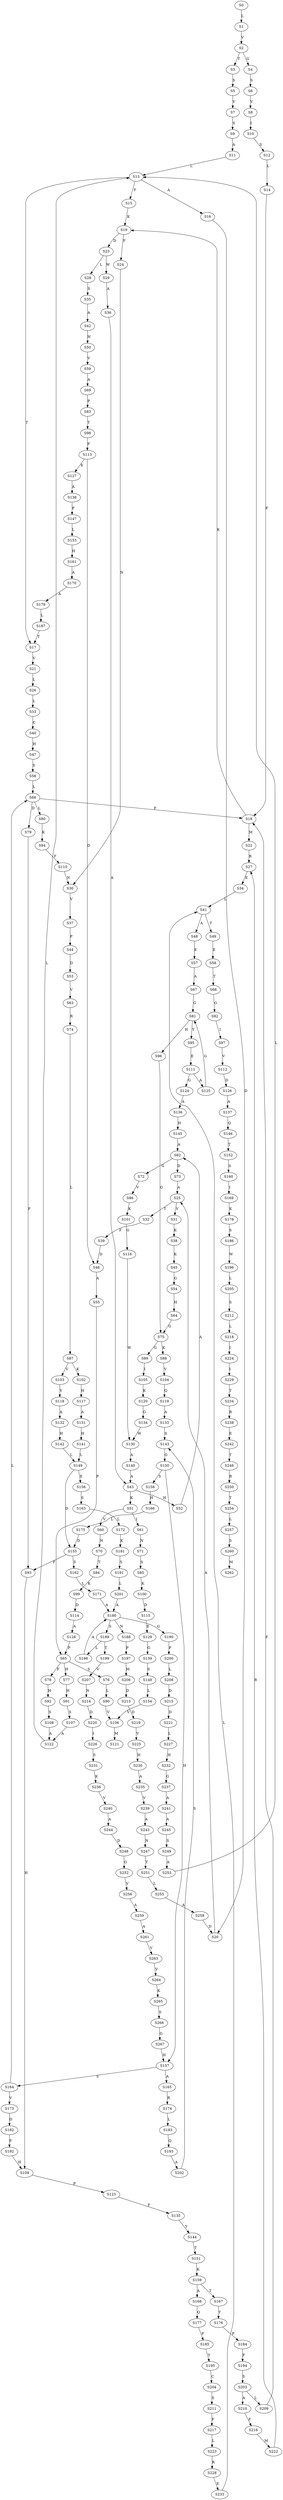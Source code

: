 strict digraph  {
	S0 -> S1 [ label = L ];
	S1 -> S2 [ label = V ];
	S2 -> S3 [ label = T ];
	S2 -> S4 [ label = G ];
	S3 -> S5 [ label = S ];
	S4 -> S6 [ label = S ];
	S5 -> S7 [ label = V ];
	S6 -> S8 [ label = V ];
	S7 -> S9 [ label = S ];
	S8 -> S10 [ label = I ];
	S9 -> S11 [ label = A ];
	S10 -> S12 [ label = S ];
	S11 -> S13 [ label = L ];
	S12 -> S14 [ label = L ];
	S13 -> S15 [ label = F ];
	S13 -> S16 [ label = A ];
	S13 -> S17 [ label = T ];
	S14 -> S18 [ label = F ];
	S15 -> S19 [ label = K ];
	S16 -> S20 [ label = D ];
	S17 -> S21 [ label = V ];
	S18 -> S22 [ label = M ];
	S18 -> S19 [ label = K ];
	S19 -> S23 [ label = D ];
	S19 -> S24 [ label = F ];
	S20 -> S25 [ label = A ];
	S21 -> S26 [ label = L ];
	S22 -> S27 [ label = R ];
	S23 -> S28 [ label = L ];
	S23 -> S29 [ label = W ];
	S24 -> S30 [ label = N ];
	S25 -> S31 [ label = V ];
	S25 -> S32 [ label = T ];
	S26 -> S33 [ label = L ];
	S27 -> S34 [ label = E ];
	S28 -> S35 [ label = S ];
	S29 -> S36 [ label = A ];
	S30 -> S37 [ label = V ];
	S31 -> S38 [ label = K ];
	S32 -> S39 [ label = F ];
	S33 -> S40 [ label = C ];
	S34 -> S41 [ label = L ];
	S35 -> S42 [ label = A ];
	S36 -> S43 [ label = A ];
	S37 -> S44 [ label = P ];
	S38 -> S45 [ label = K ];
	S39 -> S46 [ label = D ];
	S40 -> S47 [ label = H ];
	S41 -> S48 [ label = A ];
	S41 -> S49 [ label = T ];
	S42 -> S50 [ label = H ];
	S43 -> S51 [ label = K ];
	S43 -> S52 [ label = H ];
	S44 -> S53 [ label = D ];
	S45 -> S54 [ label = G ];
	S46 -> S55 [ label = A ];
	S47 -> S56 [ label = S ];
	S48 -> S57 [ label = E ];
	S49 -> S58 [ label = E ];
	S50 -> S59 [ label = V ];
	S51 -> S60 [ label = V ];
	S51 -> S61 [ label = I ];
	S52 -> S62 [ label = A ];
	S53 -> S63 [ label = V ];
	S54 -> S64 [ label = H ];
	S55 -> S65 [ label = P ];
	S56 -> S66 [ label = L ];
	S57 -> S67 [ label = A ];
	S58 -> S68 [ label = T ];
	S59 -> S69 [ label = A ];
	S60 -> S70 [ label = N ];
	S61 -> S71 [ label = N ];
	S62 -> S72 [ label = G ];
	S62 -> S73 [ label = D ];
	S63 -> S74 [ label = R ];
	S64 -> S75 [ label = G ];
	S65 -> S76 [ label = S ];
	S65 -> S77 [ label = H ];
	S65 -> S78 [ label = F ];
	S66 -> S79 [ label = D ];
	S66 -> S80 [ label = L ];
	S66 -> S18 [ label = F ];
	S67 -> S81 [ label = G ];
	S68 -> S82 [ label = G ];
	S69 -> S83 [ label = P ];
	S70 -> S84 [ label = T ];
	S71 -> S85 [ label = S ];
	S72 -> S86 [ label = V ];
	S73 -> S25 [ label = A ];
	S74 -> S87 [ label = L ];
	S75 -> S88 [ label = K ];
	S75 -> S89 [ label = G ];
	S76 -> S90 [ label = L ];
	S77 -> S91 [ label = H ];
	S78 -> S92 [ label = H ];
	S79 -> S93 [ label = F ];
	S80 -> S94 [ label = K ];
	S81 -> S95 [ label = Y ];
	S81 -> S96 [ label = H ];
	S82 -> S97 [ label = I ];
	S83 -> S98 [ label = T ];
	S84 -> S99 [ label = K ];
	S85 -> S100 [ label = K ];
	S86 -> S101 [ label = K ];
	S87 -> S102 [ label = K ];
	S87 -> S103 [ label = V ];
	S88 -> S104 [ label = V ];
	S89 -> S105 [ label = I ];
	S90 -> S106 [ label = V ];
	S91 -> S107 [ label = S ];
	S92 -> S108 [ label = S ];
	S93 -> S109 [ label = H ];
	S94 -> S110 [ label = F ];
	S95 -> S111 [ label = E ];
	S96 -> S75 [ label = G ];
	S97 -> S112 [ label = V ];
	S98 -> S113 [ label = F ];
	S99 -> S114 [ label = D ];
	S100 -> S115 [ label = D ];
	S101 -> S116 [ label = G ];
	S102 -> S117 [ label = H ];
	S103 -> S118 [ label = Y ];
	S104 -> S119 [ label = Q ];
	S105 -> S120 [ label = K ];
	S106 -> S121 [ label = M ];
	S107 -> S122 [ label = A ];
	S108 -> S122 [ label = A ];
	S109 -> S123 [ label = P ];
	S110 -> S30 [ label = N ];
	S111 -> S124 [ label = G ];
	S111 -> S125 [ label = A ];
	S112 -> S126 [ label = D ];
	S113 -> S127 [ label = E ];
	S113 -> S46 [ label = D ];
	S114 -> S128 [ label = A ];
	S115 -> S129 [ label = E ];
	S116 -> S130 [ label = W ];
	S117 -> S131 [ label = A ];
	S118 -> S132 [ label = A ];
	S119 -> S133 [ label = A ];
	S120 -> S134 [ label = G ];
	S122 -> S13 [ label = L ];
	S123 -> S135 [ label = F ];
	S124 -> S136 [ label = A ];
	S125 -> S81 [ label = G ];
	S126 -> S137 [ label = A ];
	S127 -> S138 [ label = A ];
	S128 -> S65 [ label = P ];
	S129 -> S139 [ label = G ];
	S130 -> S140 [ label = A ];
	S131 -> S141 [ label = H ];
	S132 -> S142 [ label = H ];
	S133 -> S143 [ label = S ];
	S134 -> S130 [ label = W ];
	S135 -> S144 [ label = Y ];
	S136 -> S145 [ label = H ];
	S137 -> S146 [ label = Q ];
	S138 -> S147 [ label = P ];
	S139 -> S148 [ label = S ];
	S140 -> S43 [ label = A ];
	S141 -> S149 [ label = L ];
	S142 -> S149 [ label = L ];
	S143 -> S150 [ label = G ];
	S144 -> S151 [ label = T ];
	S145 -> S62 [ label = A ];
	S146 -> S152 [ label = T ];
	S147 -> S153 [ label = L ];
	S148 -> S154 [ label = L ];
	S149 -> S155 [ label = D ];
	S149 -> S156 [ label = E ];
	S150 -> S157 [ label = H ];
	S150 -> S158 [ label = S ];
	S151 -> S159 [ label = K ];
	S152 -> S160 [ label = S ];
	S153 -> S161 [ label = H ];
	S154 -> S106 [ label = V ];
	S155 -> S162 [ label = S ];
	S155 -> S93 [ label = F ];
	S156 -> S163 [ label = S ];
	S157 -> S164 [ label = S ];
	S157 -> S165 [ label = A ];
	S158 -> S166 [ label = H ];
	S159 -> S167 [ label = T ];
	S159 -> S168 [ label = A ];
	S160 -> S169 [ label = I ];
	S161 -> S170 [ label = A ];
	S162 -> S171 [ label = L ];
	S163 -> S172 [ label = L ];
	S164 -> S66 [ label = L ];
	S164 -> S173 [ label = V ];
	S165 -> S174 [ label = R ];
	S166 -> S175 [ label = L ];
	S167 -> S176 [ label = T ];
	S168 -> S177 [ label = Q ];
	S169 -> S178 [ label = K ];
	S170 -> S179 [ label = A ];
	S171 -> S180 [ label = A ];
	S172 -> S181 [ label = K ];
	S173 -> S182 [ label = D ];
	S174 -> S183 [ label = L ];
	S175 -> S155 [ label = D ];
	S176 -> S184 [ label = P ];
	S177 -> S185 [ label = P ];
	S178 -> S186 [ label = S ];
	S179 -> S187 [ label = L ];
	S180 -> S188 [ label = N ];
	S180 -> S189 [ label = S ];
	S180 -> S190 [ label = G ];
	S181 -> S191 [ label = S ];
	S182 -> S192 [ label = F ];
	S183 -> S193 [ label = Q ];
	S184 -> S194 [ label = F ];
	S185 -> S195 [ label = Y ];
	S186 -> S196 [ label = W ];
	S187 -> S17 [ label = T ];
	S188 -> S197 [ label = P ];
	S189 -> S198 [ label = L ];
	S189 -> S199 [ label = T ];
	S190 -> S200 [ label = P ];
	S191 -> S201 [ label = L ];
	S192 -> S109 [ label = H ];
	S193 -> S202 [ label = A ];
	S194 -> S203 [ label = S ];
	S195 -> S204 [ label = C ];
	S196 -> S205 [ label = L ];
	S197 -> S206 [ label = M ];
	S198 -> S180 [ label = A ];
	S199 -> S207 [ label = V ];
	S200 -> S208 [ label = L ];
	S201 -> S180 [ label = A ];
	S202 -> S143 [ label = S ];
	S203 -> S209 [ label = L ];
	S203 -> S210 [ label = A ];
	S204 -> S211 [ label = S ];
	S205 -> S212 [ label = S ];
	S206 -> S213 [ label = D ];
	S207 -> S214 [ label = N ];
	S208 -> S215 [ label = D ];
	S209 -> S18 [ label = F ];
	S210 -> S216 [ label = F ];
	S211 -> S217 [ label = F ];
	S212 -> S218 [ label = L ];
	S213 -> S219 [ label = D ];
	S214 -> S220 [ label = D ];
	S215 -> S221 [ label = D ];
	S216 -> S222 [ label = M ];
	S217 -> S223 [ label = L ];
	S218 -> S224 [ label = I ];
	S219 -> S225 [ label = V ];
	S220 -> S226 [ label = I ];
	S221 -> S227 [ label = L ];
	S222 -> S27 [ label = R ];
	S223 -> S228 [ label = R ];
	S224 -> S229 [ label = I ];
	S225 -> S230 [ label = H ];
	S226 -> S231 [ label = S ];
	S227 -> S232 [ label = H ];
	S228 -> S233 [ label = E ];
	S229 -> S234 [ label = T ];
	S230 -> S235 [ label = A ];
	S231 -> S236 [ label = K ];
	S232 -> S237 [ label = G ];
	S233 -> S41 [ label = L ];
	S234 -> S238 [ label = R ];
	S235 -> S239 [ label = V ];
	S236 -> S240 [ label = V ];
	S237 -> S241 [ label = A ];
	S238 -> S242 [ label = E ];
	S239 -> S243 [ label = A ];
	S240 -> S244 [ label = A ];
	S241 -> S245 [ label = A ];
	S242 -> S246 [ label = T ];
	S243 -> S247 [ label = N ];
	S244 -> S248 [ label = D ];
	S245 -> S249 [ label = S ];
	S246 -> S250 [ label = R ];
	S247 -> S251 [ label = T ];
	S248 -> S252 [ label = G ];
	S249 -> S253 [ label = A ];
	S250 -> S254 [ label = T ];
	S251 -> S255 [ label = L ];
	S252 -> S256 [ label = V ];
	S253 -> S13 [ label = L ];
	S254 -> S257 [ label = L ];
	S255 -> S258 [ label = A ];
	S256 -> S259 [ label = A ];
	S257 -> S260 [ label = S ];
	S258 -> S20 [ label = D ];
	S259 -> S261 [ label = A ];
	S260 -> S262 [ label = M ];
	S261 -> S263 [ label = V ];
	S263 -> S264 [ label = V ];
	S264 -> S265 [ label = K ];
	S265 -> S266 [ label = S ];
	S266 -> S267 [ label = G ];
	S267 -> S157 [ label = H ];
}
